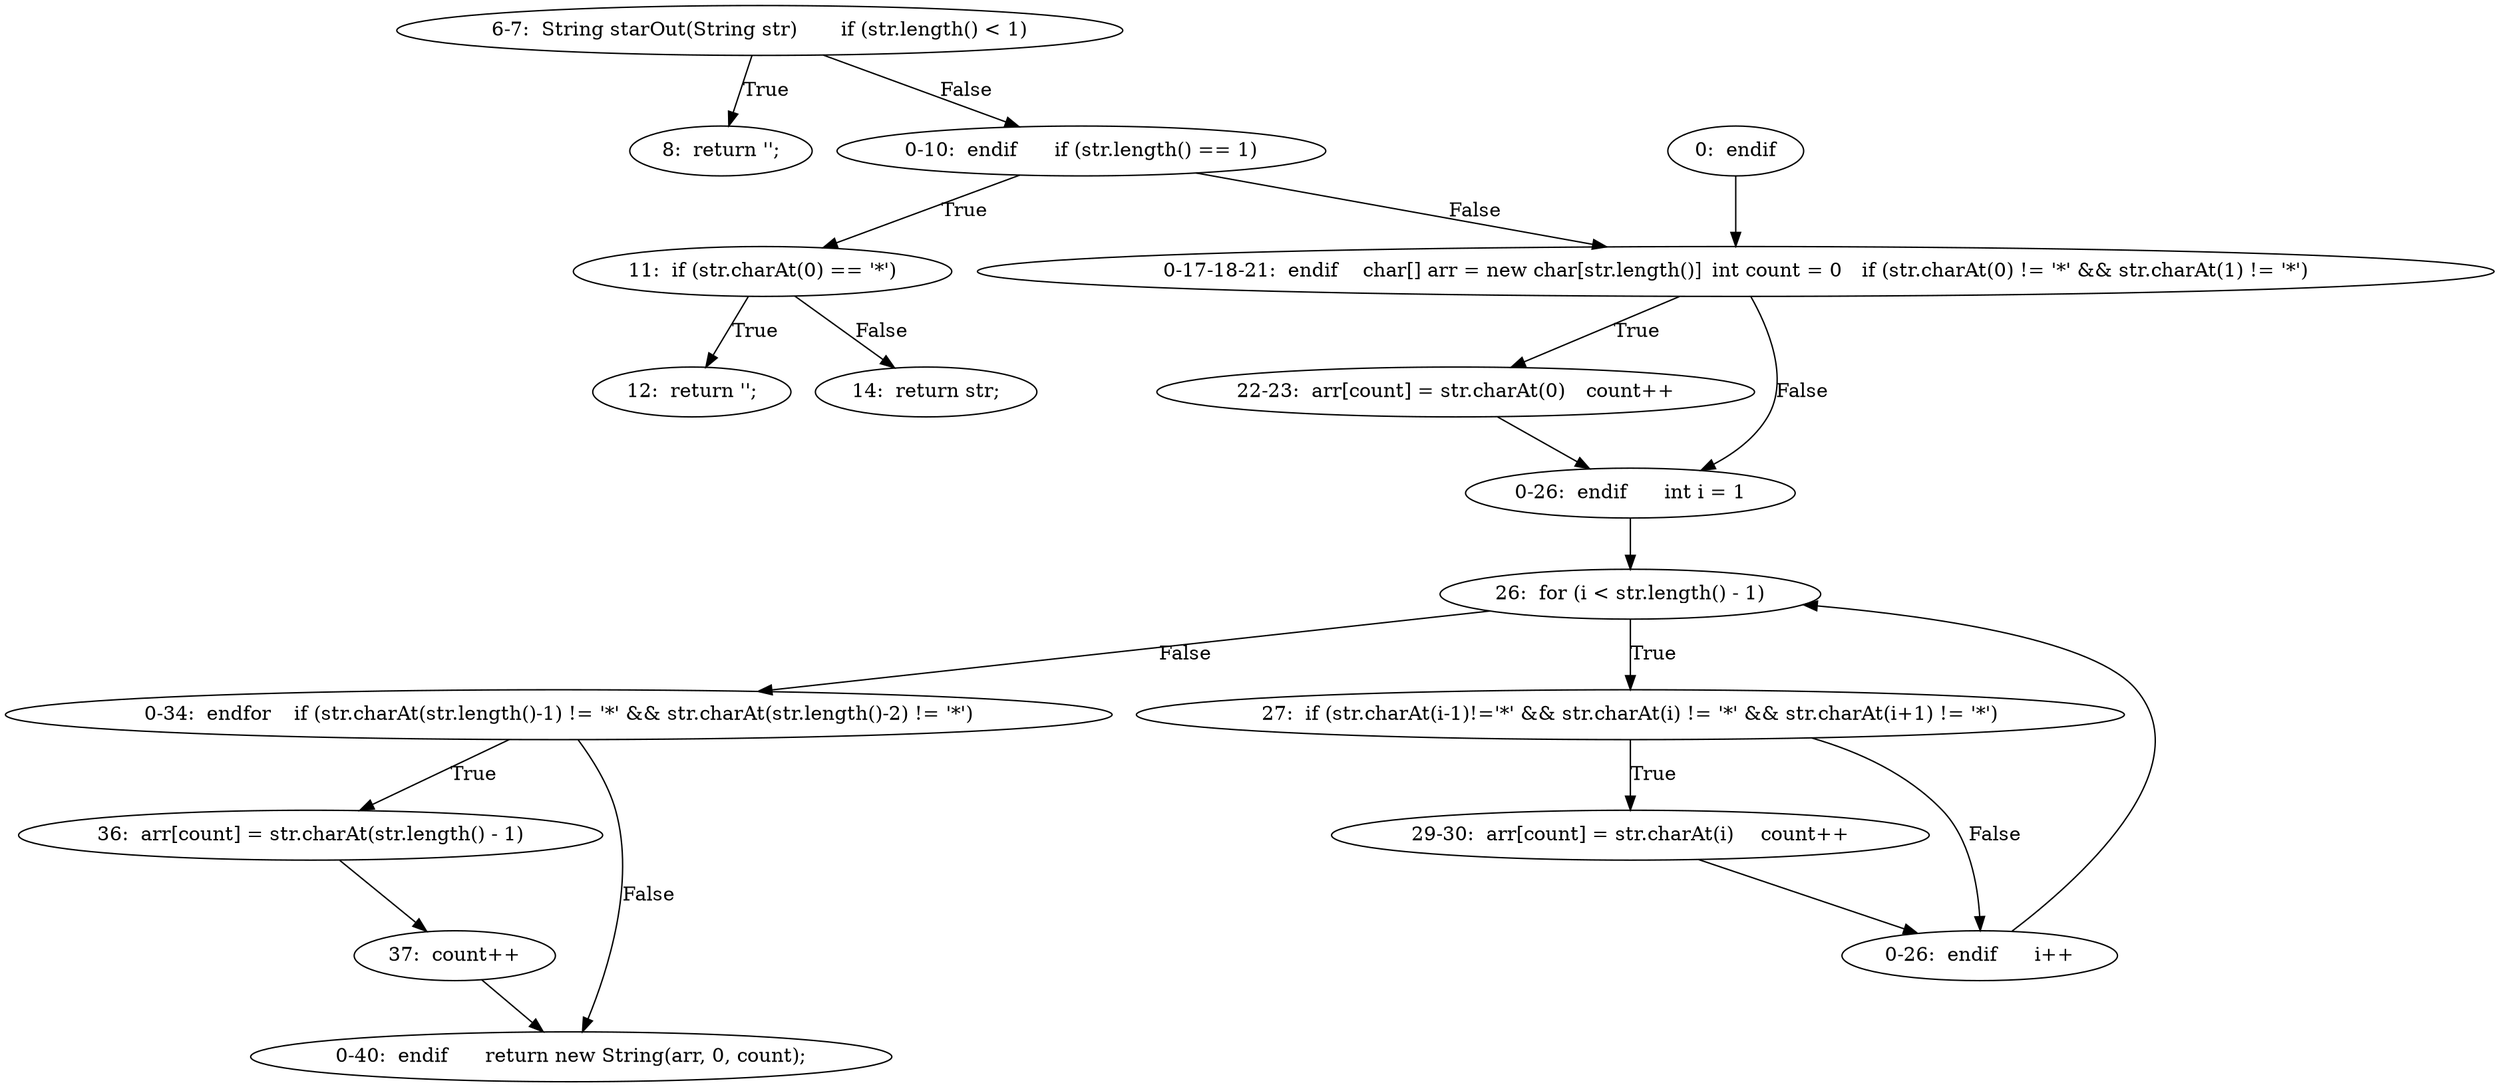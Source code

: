 digraph result_test { 
// graph-vertices
  a1  [label="6-7:  String starOut(String str)	if (str.length() < 1)"]; 
  2  [label="8:  return '';"]; 
  a2  [label="0-10:  endif	if (str.length() == 1)"]; 
  5  [label="11:  if (str.charAt(0) == '*')"]; 
  6  [label="12:  return '';"]; 
  7  [label="0:  endif"]; 
  8  [label="14:  return str;"]; 
  a5  [label="0-17-18-21:  endif	char[] arr = new char[str.length()]	int count = 0	if (str.charAt(0) != '*' && str.charAt(1) != '*')"]; 
  a6  [label="22-23:  arr[count] = str.charAt(0)	count++"]; 
  a7  [label="0-26:  endif	int i = 1"]; 
  17  [label="26:  for (i < str.length() - 1)"]; 
  a8  [label="0-34:  endfor	if (str.charAt(str.length()-1) != '*' && str.charAt(str.length()-2) != '*')"]; 
  20  [label="27:  if (str.charAt(i-1)!='*' && str.charAt(i) != '*' && str.charAt(i+1) != '*')"]; 
  a9  [label="29-30:  arr[count] = str.charAt(i)	count++"]; 
  25  [label="36:  arr[count] = str.charAt(str.length() - 1)"]; 
  a10  [label="0-26:  endif	i++"]; 
  26  [label="37:  count++"]; 
  a11  [label="0-40:  endif	return new String(arr, 0, count);"]; 
// graph-edges
  a1 -> 2  [label="True"]; 
  a1 -> a2  [label="False"]; 
  a2 -> 5  [label="True"]; 
  5 -> 6  [label="True"]; 
  5 -> 8  [label="False"]; 
  7 -> a5;
  a2 -> a5  [label="False"]; 
  a5 -> a6  [label="True"]; 
  a6 -> a7;
  a5 -> a7  [label="False"]; 
  a7 -> 17;
  17 -> a8  [label="False"]; 
  17 -> 20  [label="True"]; 
  20 -> a9  [label="True"]; 
  a9 -> a10;
  20 -> a10  [label="False"]; 
  a10 -> 17;
  a8 -> 25  [label="True"]; 
  25 -> 26;
  26 -> a11;
  a8 -> a11  [label="False"]; 
}